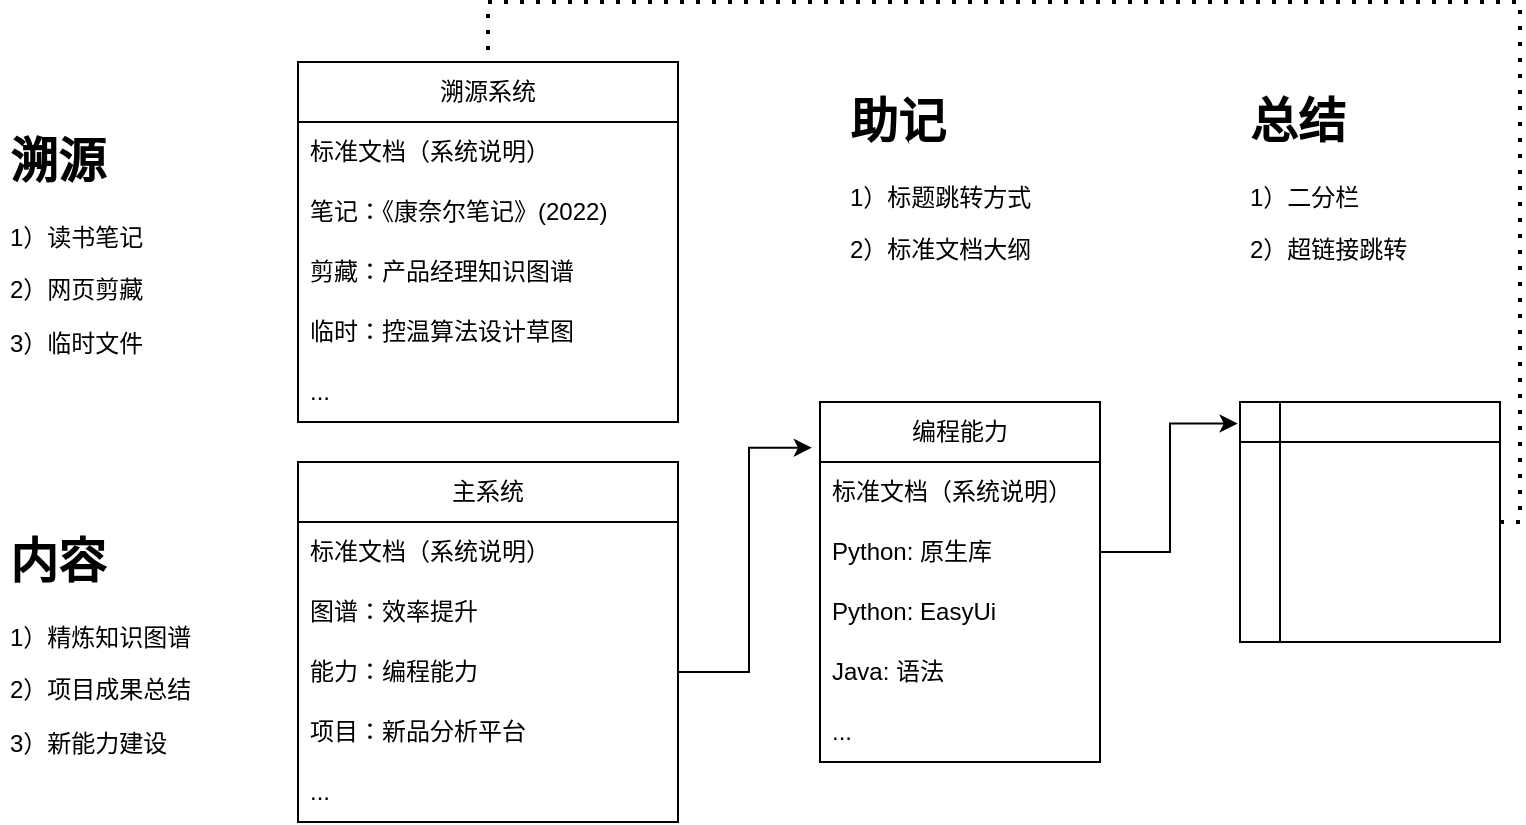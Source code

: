 <mxfile version="20.5.3" type="github">
  <diagram id="Sr9H_8UZNTvfuwrAefG3" name="第 1 页">
    <mxGraphModel dx="1038" dy="500" grid="1" gridSize="10" guides="1" tooltips="1" connect="1" arrows="1" fold="1" page="1" pageScale="1" pageWidth="827" pageHeight="1169" math="0" shadow="0">
      <root>
        <mxCell id="0" />
        <mxCell id="1" parent="0" />
        <mxCell id="FK_nnvyfCjBOmraZTnd3-1" value="主系统" style="swimlane;fontStyle=0;childLayout=stackLayout;horizontal=1;startSize=30;horizontalStack=0;resizeParent=1;resizeParentMax=0;resizeLast=0;collapsible=1;marginBottom=0;whiteSpace=wrap;html=1;" parent="1" vertex="1">
          <mxGeometry x="189" y="240" width="190" height="180" as="geometry" />
        </mxCell>
        <mxCell id="FK_nnvyfCjBOmraZTnd3-2" value="标准文档（系统说明）" style="text;strokeColor=none;fillColor=none;align=left;verticalAlign=middle;spacingLeft=4;spacingRight=4;overflow=hidden;points=[[0,0.5],[1,0.5]];portConstraint=eastwest;rotatable=0;whiteSpace=wrap;html=1;" parent="FK_nnvyfCjBOmraZTnd3-1" vertex="1">
          <mxGeometry y="30" width="190" height="30" as="geometry" />
        </mxCell>
        <mxCell id="FK_nnvyfCjBOmraZTnd3-3" value="图谱：效率提升" style="text;strokeColor=none;fillColor=none;align=left;verticalAlign=middle;spacingLeft=4;spacingRight=4;overflow=hidden;points=[[0,0.5],[1,0.5]];portConstraint=eastwest;rotatable=0;whiteSpace=wrap;html=1;" parent="FK_nnvyfCjBOmraZTnd3-1" vertex="1">
          <mxGeometry y="60" width="190" height="30" as="geometry" />
        </mxCell>
        <mxCell id="FK_nnvyfCjBOmraZTnd3-10" value="能力：编程能力" style="text;strokeColor=none;fillColor=none;align=left;verticalAlign=middle;spacingLeft=4;spacingRight=4;overflow=hidden;points=[[0,0.5],[1,0.5]];portConstraint=eastwest;rotatable=0;whiteSpace=wrap;html=1;" parent="FK_nnvyfCjBOmraZTnd3-1" vertex="1">
          <mxGeometry y="90" width="190" height="30" as="geometry" />
        </mxCell>
        <mxCell id="FK_nnvyfCjBOmraZTnd3-23" value="项目：新品分析平台" style="text;strokeColor=none;fillColor=none;align=left;verticalAlign=middle;spacingLeft=4;spacingRight=4;overflow=hidden;points=[[0,0.5],[1,0.5]];portConstraint=eastwest;rotatable=0;whiteSpace=wrap;html=1;" parent="FK_nnvyfCjBOmraZTnd3-1" vertex="1">
          <mxGeometry y="120" width="190" height="30" as="geometry" />
        </mxCell>
        <mxCell id="FK_nnvyfCjBOmraZTnd3-29" value="..." style="text;strokeColor=none;fillColor=none;align=left;verticalAlign=middle;spacingLeft=4;spacingRight=4;overflow=hidden;points=[[0,0.5],[1,0.5]];portConstraint=eastwest;rotatable=0;whiteSpace=wrap;html=1;" parent="FK_nnvyfCjBOmraZTnd3-1" vertex="1">
          <mxGeometry y="150" width="190" height="30" as="geometry" />
        </mxCell>
        <mxCell id="FK_nnvyfCjBOmraZTnd3-5" value="溯源系统" style="swimlane;fontStyle=0;childLayout=stackLayout;horizontal=1;startSize=30;horizontalStack=0;resizeParent=1;resizeParentMax=0;resizeLast=0;collapsible=1;marginBottom=0;whiteSpace=wrap;html=1;" parent="1" vertex="1">
          <mxGeometry x="189" y="40" width="190" height="180" as="geometry" />
        </mxCell>
        <mxCell id="FK_nnvyfCjBOmraZTnd3-6" value="标准文档（系统说明）" style="text;strokeColor=none;fillColor=none;align=left;verticalAlign=middle;spacingLeft=4;spacingRight=4;overflow=hidden;points=[[0,0.5],[1,0.5]];portConstraint=eastwest;rotatable=0;whiteSpace=wrap;html=1;" parent="FK_nnvyfCjBOmraZTnd3-5" vertex="1">
          <mxGeometry y="30" width="190" height="30" as="geometry" />
        </mxCell>
        <mxCell id="FK_nnvyfCjBOmraZTnd3-31" value="笔记：《康奈尔笔记》(2022)" style="text;strokeColor=none;fillColor=none;align=left;verticalAlign=middle;spacingLeft=4;spacingRight=4;overflow=hidden;points=[[0,0.5],[1,0.5]];portConstraint=eastwest;rotatable=0;whiteSpace=wrap;html=1;" parent="FK_nnvyfCjBOmraZTnd3-5" vertex="1">
          <mxGeometry y="60" width="190" height="30" as="geometry" />
        </mxCell>
        <mxCell id="FK_nnvyfCjBOmraZTnd3-32" value="剪藏：产品经理知识图谱" style="text;strokeColor=none;fillColor=none;align=left;verticalAlign=middle;spacingLeft=4;spacingRight=4;overflow=hidden;points=[[0,0.5],[1,0.5]];portConstraint=eastwest;rotatable=0;whiteSpace=wrap;html=1;" parent="FK_nnvyfCjBOmraZTnd3-5" vertex="1">
          <mxGeometry y="90" width="190" height="30" as="geometry" />
        </mxCell>
        <mxCell id="FK_nnvyfCjBOmraZTnd3-33" value="临时：控温算法设计草图" style="text;strokeColor=none;fillColor=none;align=left;verticalAlign=middle;spacingLeft=4;spacingRight=4;overflow=hidden;points=[[0,0.5],[1,0.5]];portConstraint=eastwest;rotatable=0;whiteSpace=wrap;html=1;" parent="FK_nnvyfCjBOmraZTnd3-5" vertex="1">
          <mxGeometry y="120" width="190" height="30" as="geometry" />
        </mxCell>
        <mxCell id="FK_nnvyfCjBOmraZTnd3-7" value="..." style="text;strokeColor=none;fillColor=none;align=left;verticalAlign=middle;spacingLeft=4;spacingRight=4;overflow=hidden;points=[[0,0.5],[1,0.5]];portConstraint=eastwest;rotatable=0;whiteSpace=wrap;html=1;" parent="FK_nnvyfCjBOmraZTnd3-5" vertex="1">
          <mxGeometry y="150" width="190" height="30" as="geometry" />
        </mxCell>
        <mxCell id="FK_nnvyfCjBOmraZTnd3-9" value="&lt;h1&gt;内容&lt;/h1&gt;&lt;p&gt;1）精炼知识图谱&lt;/p&gt;&lt;p&gt;2）项目成果总结&lt;/p&gt;&lt;p&gt;3）新能力建设&lt;/p&gt;" style="text;html=1;strokeColor=none;fillColor=none;spacing=5;spacingTop=-20;whiteSpace=wrap;overflow=hidden;rounded=0;" parent="1" vertex="1">
          <mxGeometry x="40" y="270" width="140" height="120" as="geometry" />
        </mxCell>
        <mxCell id="FK_nnvyfCjBOmraZTnd3-30" value="&lt;h1&gt;溯源&lt;/h1&gt;&lt;p&gt;1）读书笔记&lt;/p&gt;&lt;p&gt;2）网页剪藏&lt;/p&gt;&lt;p&gt;3）临时文件&lt;/p&gt;" style="text;html=1;strokeColor=none;fillColor=none;spacing=5;spacingTop=-20;whiteSpace=wrap;overflow=hidden;rounded=0;" parent="1" vertex="1">
          <mxGeometry x="40" y="70" width="140" height="120" as="geometry" />
        </mxCell>
        <mxCell id="FK_nnvyfCjBOmraZTnd3-34" value="编程能力" style="swimlane;fontStyle=0;childLayout=stackLayout;horizontal=1;startSize=30;horizontalStack=0;resizeParent=1;resizeParentMax=0;resizeLast=0;collapsible=1;marginBottom=0;whiteSpace=wrap;html=1;" parent="1" vertex="1">
          <mxGeometry x="450" y="210" width="140" height="180" as="geometry" />
        </mxCell>
        <mxCell id="FK_nnvyfCjBOmraZTnd3-35" value="标准文档（系统说明）" style="text;strokeColor=none;fillColor=none;align=left;verticalAlign=middle;spacingLeft=4;spacingRight=4;overflow=hidden;points=[[0,0.5],[1,0.5]];portConstraint=eastwest;rotatable=0;whiteSpace=wrap;html=1;" parent="FK_nnvyfCjBOmraZTnd3-34" vertex="1">
          <mxGeometry y="30" width="140" height="30" as="geometry" />
        </mxCell>
        <mxCell id="FK_nnvyfCjBOmraZTnd3-36" value="Python: 原生库" style="text;strokeColor=none;fillColor=none;align=left;verticalAlign=middle;spacingLeft=4;spacingRight=4;overflow=hidden;points=[[0,0.5],[1,0.5]];portConstraint=eastwest;rotatable=0;whiteSpace=wrap;html=1;" parent="FK_nnvyfCjBOmraZTnd3-34" vertex="1">
          <mxGeometry y="60" width="140" height="30" as="geometry" />
        </mxCell>
        <mxCell id="rLlV0931TspbQ55umflz-1" value="Python: EasyUi" style="text;strokeColor=none;fillColor=none;align=left;verticalAlign=middle;spacingLeft=4;spacingRight=4;overflow=hidden;points=[[0,0.5],[1,0.5]];portConstraint=eastwest;rotatable=0;whiteSpace=wrap;html=1;" vertex="1" parent="FK_nnvyfCjBOmraZTnd3-34">
          <mxGeometry y="90" width="140" height="30" as="geometry" />
        </mxCell>
        <mxCell id="rLlV0931TspbQ55umflz-2" value="Java: 语法" style="text;strokeColor=none;fillColor=none;align=left;verticalAlign=middle;spacingLeft=4;spacingRight=4;overflow=hidden;points=[[0,0.5],[1,0.5]];portConstraint=eastwest;rotatable=0;whiteSpace=wrap;html=1;" vertex="1" parent="FK_nnvyfCjBOmraZTnd3-34">
          <mxGeometry y="120" width="140" height="30" as="geometry" />
        </mxCell>
        <mxCell id="FK_nnvyfCjBOmraZTnd3-37" value="..." style="text;strokeColor=none;fillColor=none;align=left;verticalAlign=middle;spacingLeft=4;spacingRight=4;overflow=hidden;points=[[0,0.5],[1,0.5]];portConstraint=eastwest;rotatable=0;whiteSpace=wrap;html=1;" parent="FK_nnvyfCjBOmraZTnd3-34" vertex="1">
          <mxGeometry y="150" width="140" height="30" as="geometry" />
        </mxCell>
        <mxCell id="FK_nnvyfCjBOmraZTnd3-38" style="edgeStyle=orthogonalEdgeStyle;rounded=0;orthogonalLoop=1;jettySize=auto;html=1;entryX=-0.029;entryY=0.127;entryDx=0;entryDy=0;entryPerimeter=0;" parent="1" source="FK_nnvyfCjBOmraZTnd3-10" target="FK_nnvyfCjBOmraZTnd3-34" edge="1">
          <mxGeometry relative="1" as="geometry" />
        </mxCell>
        <mxCell id="FK_nnvyfCjBOmraZTnd3-40" value="" style="shape=internalStorage;whiteSpace=wrap;html=1;backgroundOutline=1;" parent="1" vertex="1">
          <mxGeometry x="660" y="210" width="130" height="120" as="geometry" />
        </mxCell>
        <mxCell id="FK_nnvyfCjBOmraZTnd3-41" style="edgeStyle=orthogonalEdgeStyle;rounded=0;orthogonalLoop=1;jettySize=auto;html=1;entryX=-0.009;entryY=0.09;entryDx=0;entryDy=0;entryPerimeter=0;" parent="1" source="FK_nnvyfCjBOmraZTnd3-36" target="FK_nnvyfCjBOmraZTnd3-40" edge="1">
          <mxGeometry relative="1" as="geometry" />
        </mxCell>
        <mxCell id="rLlV0931TspbQ55umflz-3" value="&lt;h1&gt;助记&lt;/h1&gt;&lt;p&gt;1）标题跳转方式&lt;/p&gt;&lt;p&gt;2）标准文档大纲&lt;/p&gt;" style="text;html=1;strokeColor=none;fillColor=none;spacing=5;spacingTop=-20;whiteSpace=wrap;overflow=hidden;rounded=0;" vertex="1" parent="1">
          <mxGeometry x="460" y="50" width="140" height="120" as="geometry" />
        </mxCell>
        <mxCell id="rLlV0931TspbQ55umflz-4" value="&lt;h1&gt;总结&lt;/h1&gt;&lt;p&gt;1）二分栏&lt;/p&gt;&lt;p&gt;2）超链接跳转&lt;/p&gt;" style="text;html=1;strokeColor=none;fillColor=none;spacing=5;spacingTop=-20;whiteSpace=wrap;overflow=hidden;rounded=0;" vertex="1" parent="1">
          <mxGeometry x="660" y="50" width="140" height="120" as="geometry" />
        </mxCell>
        <mxCell id="rLlV0931TspbQ55umflz-5" value="" style="endArrow=none;dashed=1;html=1;dashPattern=1 3;strokeWidth=2;rounded=0;entryX=0.5;entryY=0;entryDx=0;entryDy=0;" edge="1" parent="1" source="FK_nnvyfCjBOmraZTnd3-40" target="FK_nnvyfCjBOmraZTnd3-5">
          <mxGeometry width="50" height="50" relative="1" as="geometry">
            <mxPoint x="800" y="250" as="sourcePoint" />
            <mxPoint x="840" y="180" as="targetPoint" />
            <Array as="points">
              <mxPoint x="800" y="270" />
              <mxPoint x="800" y="10" />
              <mxPoint x="284" y="10" />
            </Array>
          </mxGeometry>
        </mxCell>
      </root>
    </mxGraphModel>
  </diagram>
</mxfile>
